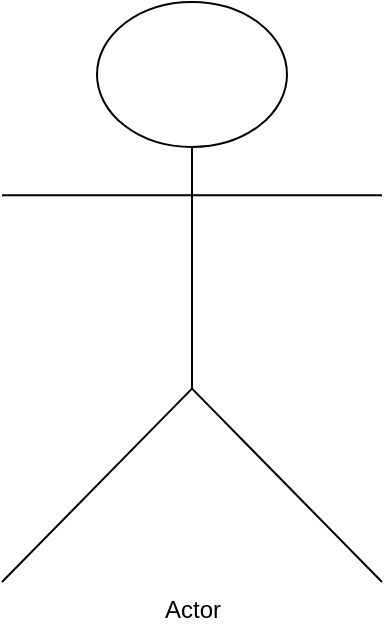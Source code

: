 <mxfile>
    <diagram id="uYwr1LiyfL_44ugBRfh7" name="Page-1">
        <mxGraphModel dx="4117" dy="2683" grid="1" gridSize="10" guides="1" tooltips="1" connect="1" arrows="1" fold="1" page="0" pageScale="1" pageWidth="827" pageHeight="1169" background="none" math="0" shadow="0">
            <root>
                <mxCell id="0"/>
                <mxCell id="1" parent="0"/>
                <mxCell id="8" value="Actor" style="shape=umlActor;verticalLabelPosition=bottom;verticalAlign=top;html=1;outlineConnect=0;fillColor=none;gradientColor=none;" vertex="1" parent="1">
                    <mxGeometry x="-1040" y="270" width="190" height="290" as="geometry"/>
                </mxCell>
            </root>
        </mxGraphModel>
    </diagram>
</mxfile>